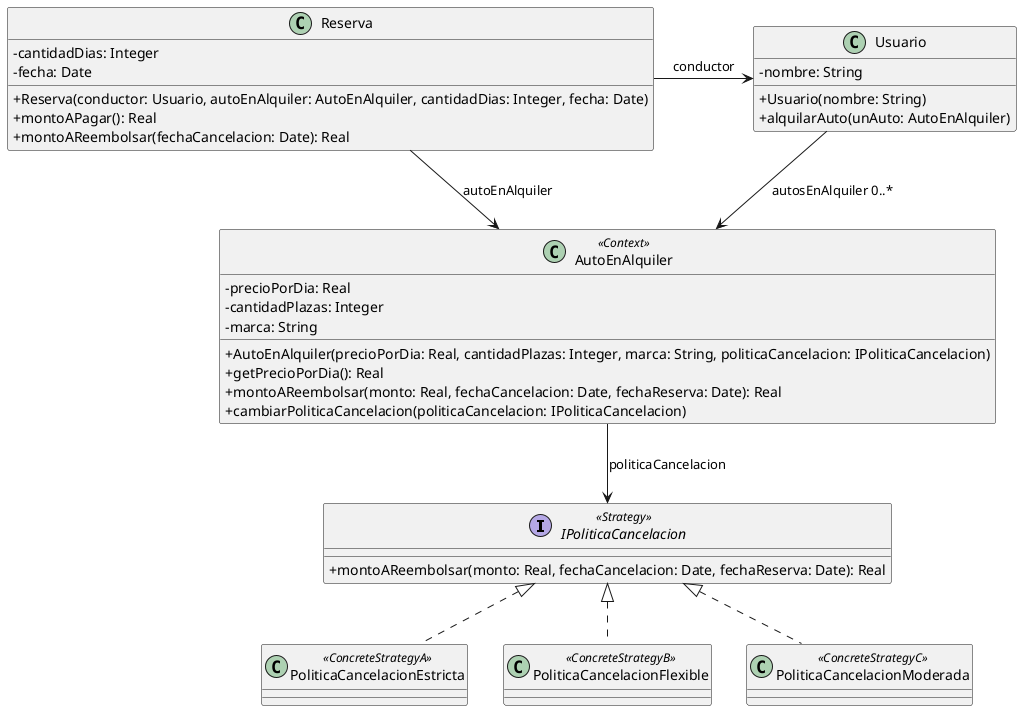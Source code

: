 @startuml

skinparam classAttributeIconSize 0

interface IPoliticaCancelacion <<Strategy>> {
+montoAReembolsar(monto: Real, fechaCancelacion: Date, fechaReserva: Date): Real
}

class PoliticaCancelacionEstricta <<ConcreteStrategyA>> {}
class PoliticaCancelacionFlexible <<ConcreteStrategyB>> {}
class PoliticaCancelacionModerada <<ConcreteStrategyC>> {}

class AutoEnAlquiler <<Context>> {
-precioPorDia: Real
-cantidadPlazas: Integer
-marca: String
+AutoEnAlquiler(precioPorDia: Real, cantidadPlazas: Integer, marca: String, politicaCancelacion: IPoliticaCancelacion)
+getPrecioPorDia(): Real
+montoAReembolsar(monto: Real, fechaCancelacion: Date, fechaReserva: Date): Real
+cambiarPoliticaCancelacion(politicaCancelacion: IPoliticaCancelacion)
}

class Reserva {
-cantidadDias: Integer
-fecha: Date
+Reserva(conductor: Usuario, autoEnAlquiler: AutoEnAlquiler, cantidadDias: Integer, fecha: Date)
+montoAPagar(): Real
+montoAReembolsar(fechaCancelacion: Date): Real
}

class Usuario {
-nombre: String
+Usuario(nombre: String)
+alquilarAuto(unAuto: AutoEnAlquiler)
}

AutoEnAlquiler --> IPoliticaCancelacion : politicaCancelacion
Reserva -right-> Usuario : conductor
Reserva --> AutoEnAlquiler : autoEnAlquiler
Usuario --> AutoEnAlquiler : autosEnAlquiler 0..*

PoliticaCancelacionEstricta .up.|> IPoliticaCancelacion
PoliticaCancelacionFlexible .up.|> IPoliticaCancelacion
PoliticaCancelacionModerada .up.|> IPoliticaCancelacion

@enduml
